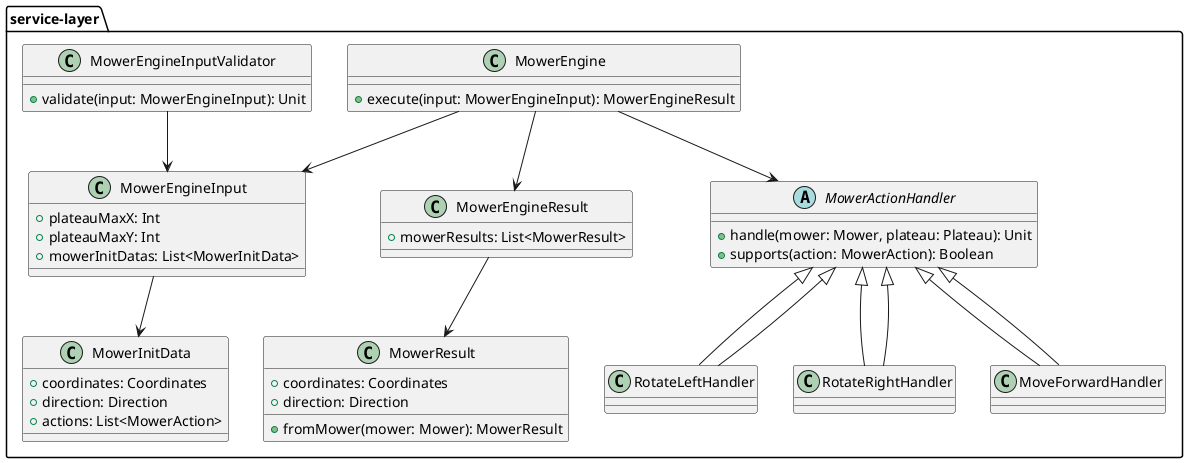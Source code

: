 @startuml
' Service Layer Class Diagram

package service-layer {

    class MowerEngineInput {
        +plateauMaxX: Int
        +plateauMaxY: Int
        +mowerInitDatas: List<MowerInitData>
    }

    class MowerInitData {
        +coordinates: Coordinates
        +direction: Direction
        +actions: List<MowerAction>
    }

    class MowerEngineResult {
        +mowerResults: List<MowerResult>
    }

    class MowerResult {
        +coordinates: Coordinates
        +direction: Direction
        +fromMower(mower: Mower): MowerResult
    }

    class MowerEngine {
        +execute(input: MowerEngineInput): MowerEngineResult
    }

    class MowerEngineInputValidator {
        +validate(input: MowerEngineInput): Unit
    }

    abstract class MowerActionHandler {
        +handle(mower: Mower, plateau: Plateau): Unit
        +supports(action: MowerAction): Boolean
    }

    class RotateLeftHandler extends MowerActionHandler
    class RotateRightHandler extends MowerActionHandler
    class MoveForwardHandler extends MowerActionHandler
}

' Relationships
MowerEngineInput --> MowerInitData
MowerEngineResult --> MowerResult
MowerEngine --> MowerEngineInput
MowerEngine --> MowerEngineResult
MowerEngine --> MowerActionHandler
MowerEngineInputValidator --> MowerEngineInput
MowerActionHandler <|-- RotateLeftHandler
MowerActionHandler <|-- RotateRightHandler
MowerActionHandler <|-- MoveForwardHandler

@enduml

